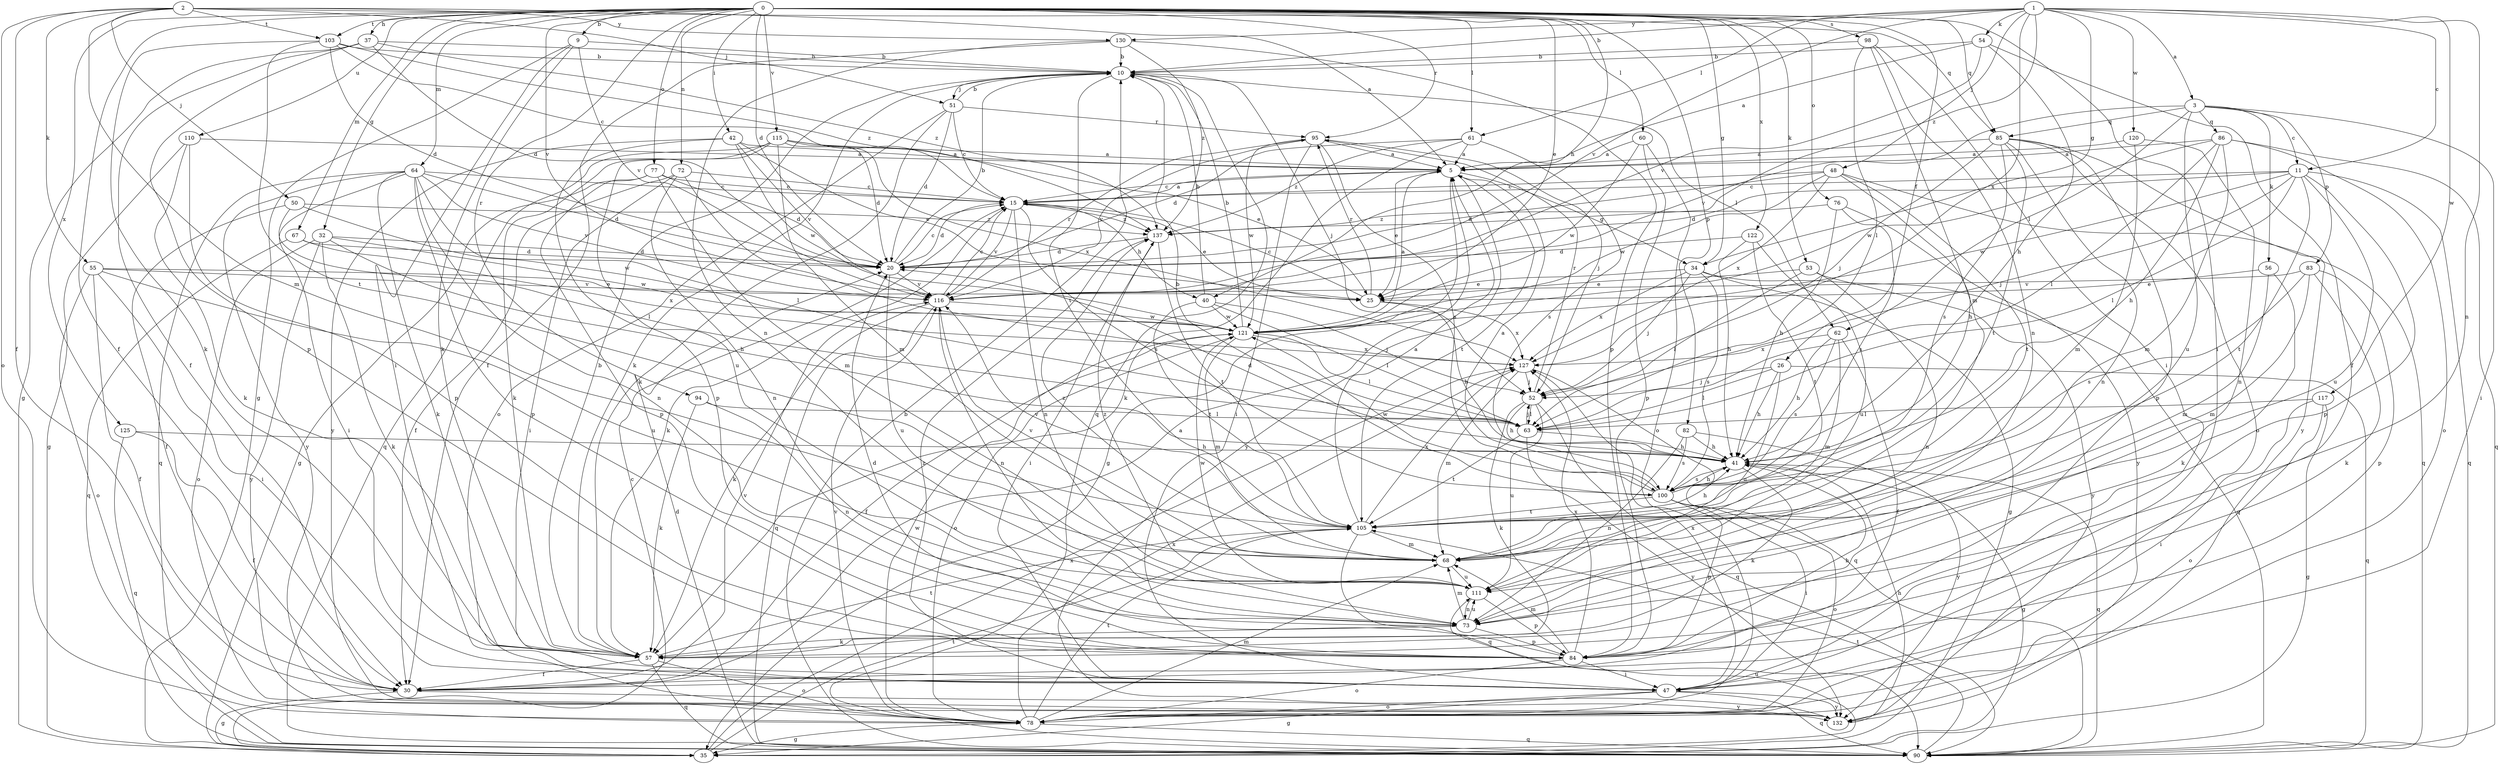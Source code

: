 strict digraph  {
0;
1;
2;
3;
5;
9;
10;
11;
15;
20;
25;
26;
30;
32;
34;
35;
37;
40;
41;
42;
47;
48;
50;
51;
52;
53;
54;
55;
56;
57;
60;
61;
62;
63;
64;
67;
68;
72;
73;
76;
77;
78;
82;
83;
84;
85;
86;
90;
94;
95;
98;
100;
103;
105;
110;
111;
115;
116;
117;
120;
121;
122;
125;
127;
130;
132;
137;
0 -> 9  [label=b];
0 -> 20  [label=d];
0 -> 25  [label=e];
0 -> 26  [label=f];
0 -> 30  [label=f];
0 -> 32  [label=g];
0 -> 34  [label=g];
0 -> 37  [label=h];
0 -> 40  [label=h];
0 -> 42  [label=i];
0 -> 47  [label=i];
0 -> 53  [label=k];
0 -> 60  [label=l];
0 -> 61  [label=l];
0 -> 64  [label=m];
0 -> 67  [label=m];
0 -> 72  [label=n];
0 -> 76  [label=o];
0 -> 77  [label=o];
0 -> 82  [label=p];
0 -> 85  [label=q];
0 -> 94  [label=r];
0 -> 95  [label=r];
0 -> 98  [label=s];
0 -> 103  [label=t];
0 -> 110  [label=u];
0 -> 115  [label=v];
0 -> 116  [label=v];
0 -> 122  [label=x];
0 -> 125  [label=x];
1 -> 3  [label=a];
1 -> 10  [label=b];
1 -> 11  [label=c];
1 -> 34  [label=g];
1 -> 48  [label=j];
1 -> 54  [label=k];
1 -> 61  [label=l];
1 -> 73  [label=n];
1 -> 116  [label=v];
1 -> 117  [label=w];
1 -> 120  [label=w];
1 -> 127  [label=x];
1 -> 130  [label=y];
1 -> 137  [label=z];
2 -> 5  [label=a];
2 -> 30  [label=f];
2 -> 50  [label=j];
2 -> 51  [label=j];
2 -> 55  [label=k];
2 -> 68  [label=m];
2 -> 78  [label=o];
2 -> 85  [label=q];
2 -> 103  [label=t];
2 -> 130  [label=y];
3 -> 11  [label=c];
3 -> 47  [label=i];
3 -> 56  [label=k];
3 -> 62  [label=l];
3 -> 83  [label=p];
3 -> 85  [label=q];
3 -> 86  [label=q];
3 -> 111  [label=u];
3 -> 116  [label=v];
5 -> 15  [label=c];
5 -> 25  [label=e];
5 -> 34  [label=g];
5 -> 35  [label=g];
5 -> 105  [label=t];
5 -> 132  [label=y];
9 -> 10  [label=b];
9 -> 35  [label=g];
9 -> 47  [label=i];
9 -> 57  [label=k];
9 -> 116  [label=v];
10 -> 51  [label=j];
10 -> 52  [label=j];
10 -> 57  [label=k];
10 -> 62  [label=l];
10 -> 90  [label=q];
10 -> 105  [label=t];
11 -> 15  [label=c];
11 -> 20  [label=d];
11 -> 52  [label=j];
11 -> 63  [label=l];
11 -> 84  [label=p];
11 -> 90  [label=q];
11 -> 105  [label=t];
11 -> 111  [label=u];
11 -> 121  [label=w];
15 -> 5  [label=a];
15 -> 20  [label=d];
15 -> 25  [label=e];
15 -> 40  [label=h];
15 -> 57  [label=k];
15 -> 73  [label=n];
15 -> 100  [label=s];
15 -> 116  [label=v];
15 -> 137  [label=z];
20 -> 10  [label=b];
20 -> 15  [label=c];
20 -> 111  [label=u];
20 -> 116  [label=v];
25 -> 15  [label=c];
25 -> 41  [label=h];
25 -> 95  [label=r];
25 -> 127  [label=x];
26 -> 41  [label=h];
26 -> 52  [label=j];
26 -> 63  [label=l];
26 -> 90  [label=q];
26 -> 111  [label=u];
30 -> 5  [label=a];
30 -> 35  [label=g];
30 -> 116  [label=v];
30 -> 132  [label=y];
32 -> 20  [label=d];
32 -> 41  [label=h];
32 -> 57  [label=k];
32 -> 78  [label=o];
32 -> 121  [label=w];
32 -> 132  [label=y];
34 -> 25  [label=e];
34 -> 35  [label=g];
34 -> 52  [label=j];
34 -> 90  [label=q];
34 -> 100  [label=s];
34 -> 127  [label=x];
35 -> 15  [label=c];
35 -> 105  [label=t];
35 -> 111  [label=u];
35 -> 127  [label=x];
37 -> 10  [label=b];
37 -> 20  [label=d];
37 -> 30  [label=f];
37 -> 35  [label=g];
37 -> 84  [label=p];
37 -> 137  [label=z];
40 -> 10  [label=b];
40 -> 52  [label=j];
40 -> 63  [label=l];
40 -> 105  [label=t];
40 -> 121  [label=w];
41 -> 20  [label=d];
41 -> 35  [label=g];
41 -> 57  [label=k];
41 -> 90  [label=q];
41 -> 100  [label=s];
42 -> 5  [label=a];
42 -> 25  [label=e];
42 -> 111  [label=u];
42 -> 116  [label=v];
42 -> 121  [label=w];
42 -> 132  [label=y];
47 -> 35  [label=g];
47 -> 78  [label=o];
47 -> 90  [label=q];
47 -> 127  [label=x];
47 -> 132  [label=y];
47 -> 137  [label=z];
48 -> 15  [label=c];
48 -> 20  [label=d];
48 -> 41  [label=h];
48 -> 90  [label=q];
48 -> 105  [label=t];
48 -> 121  [label=w];
48 -> 127  [label=x];
50 -> 30  [label=f];
50 -> 63  [label=l];
50 -> 121  [label=w];
50 -> 137  [label=z];
51 -> 10  [label=b];
51 -> 15  [label=c];
51 -> 20  [label=d];
51 -> 57  [label=k];
51 -> 78  [label=o];
51 -> 95  [label=r];
52 -> 41  [label=h];
52 -> 57  [label=k];
52 -> 63  [label=l];
52 -> 90  [label=q];
52 -> 95  [label=r];
52 -> 111  [label=u];
53 -> 25  [label=e];
53 -> 63  [label=l];
53 -> 73  [label=n];
53 -> 132  [label=y];
54 -> 5  [label=a];
54 -> 10  [label=b];
54 -> 30  [label=f];
54 -> 41  [label=h];
54 -> 116  [label=v];
55 -> 25  [label=e];
55 -> 30  [label=f];
55 -> 47  [label=i];
55 -> 78  [label=o];
55 -> 111  [label=u];
55 -> 116  [label=v];
56 -> 25  [label=e];
56 -> 57  [label=k];
56 -> 68  [label=m];
57 -> 10  [label=b];
57 -> 30  [label=f];
57 -> 78  [label=o];
57 -> 90  [label=q];
57 -> 105  [label=t];
60 -> 5  [label=a];
60 -> 78  [label=o];
60 -> 84  [label=p];
60 -> 121  [label=w];
61 -> 5  [label=a];
61 -> 20  [label=d];
61 -> 57  [label=k];
61 -> 100  [label=s];
61 -> 137  [label=z];
62 -> 30  [label=f];
62 -> 41  [label=h];
62 -> 68  [label=m];
62 -> 100  [label=s];
62 -> 127  [label=x];
63 -> 41  [label=h];
63 -> 52  [label=j];
63 -> 105  [label=t];
63 -> 132  [label=y];
64 -> 15  [label=c];
64 -> 20  [label=d];
64 -> 47  [label=i];
64 -> 57  [label=k];
64 -> 63  [label=l];
64 -> 73  [label=n];
64 -> 84  [label=p];
64 -> 90  [label=q];
64 -> 116  [label=v];
64 -> 132  [label=y];
67 -> 20  [label=d];
67 -> 90  [label=q];
67 -> 127  [label=x];
68 -> 111  [label=u];
68 -> 116  [label=v];
68 -> 137  [label=z];
72 -> 15  [label=c];
72 -> 30  [label=f];
72 -> 47  [label=i];
72 -> 63  [label=l];
72 -> 73  [label=n];
73 -> 57  [label=k];
73 -> 68  [label=m];
73 -> 84  [label=p];
73 -> 111  [label=u];
76 -> 41  [label=h];
76 -> 100  [label=s];
76 -> 132  [label=y];
76 -> 137  [label=z];
77 -> 15  [label=c];
77 -> 20  [label=d];
77 -> 35  [label=g];
77 -> 68  [label=m];
77 -> 84  [label=p];
78 -> 35  [label=g];
78 -> 68  [label=m];
78 -> 90  [label=q];
78 -> 105  [label=t];
78 -> 116  [label=v];
78 -> 121  [label=w];
78 -> 127  [label=x];
82 -> 41  [label=h];
82 -> 73  [label=n];
82 -> 100  [label=s];
82 -> 132  [label=y];
83 -> 57  [label=k];
83 -> 68  [label=m];
83 -> 84  [label=p];
83 -> 100  [label=s];
83 -> 116  [label=v];
84 -> 20  [label=d];
84 -> 41  [label=h];
84 -> 47  [label=i];
84 -> 68  [label=m];
84 -> 78  [label=o];
84 -> 127  [label=x];
85 -> 5  [label=a];
85 -> 52  [label=j];
85 -> 73  [label=n];
85 -> 78  [label=o];
85 -> 84  [label=p];
85 -> 100  [label=s];
85 -> 105  [label=t];
85 -> 132  [label=y];
86 -> 5  [label=a];
86 -> 41  [label=h];
86 -> 63  [label=l];
86 -> 68  [label=m];
86 -> 78  [label=o];
86 -> 90  [label=q];
86 -> 121  [label=w];
90 -> 10  [label=b];
90 -> 20  [label=d];
90 -> 105  [label=t];
94 -> 57  [label=k];
94 -> 63  [label=l];
94 -> 73  [label=n];
95 -> 5  [label=a];
95 -> 47  [label=i];
95 -> 52  [label=j];
95 -> 100  [label=s];
95 -> 116  [label=v];
95 -> 121  [label=w];
98 -> 10  [label=b];
98 -> 47  [label=i];
98 -> 63  [label=l];
98 -> 68  [label=m];
98 -> 73  [label=n];
100 -> 5  [label=a];
100 -> 10  [label=b];
100 -> 41  [label=h];
100 -> 47  [label=i];
100 -> 78  [label=o];
100 -> 84  [label=p];
100 -> 105  [label=t];
100 -> 121  [label=w];
103 -> 10  [label=b];
103 -> 15  [label=c];
103 -> 20  [label=d];
103 -> 57  [label=k];
103 -> 105  [label=t];
103 -> 137  [label=z];
105 -> 5  [label=a];
105 -> 41  [label=h];
105 -> 68  [label=m];
105 -> 90  [label=q];
105 -> 116  [label=v];
105 -> 127  [label=x];
110 -> 5  [label=a];
110 -> 35  [label=g];
110 -> 57  [label=k];
110 -> 84  [label=p];
111 -> 73  [label=n];
111 -> 84  [label=p];
111 -> 121  [label=w];
111 -> 137  [label=z];
115 -> 5  [label=a];
115 -> 20  [label=d];
115 -> 25  [label=e];
115 -> 57  [label=k];
115 -> 68  [label=m];
115 -> 84  [label=p];
115 -> 90  [label=q];
115 -> 127  [label=x];
116 -> 15  [label=c];
116 -> 57  [label=k];
116 -> 73  [label=n];
116 -> 90  [label=q];
116 -> 95  [label=r];
116 -> 121  [label=w];
117 -> 35  [label=g];
117 -> 47  [label=i];
117 -> 63  [label=l];
117 -> 78  [label=o];
120 -> 5  [label=a];
120 -> 68  [label=m];
120 -> 73  [label=n];
121 -> 5  [label=a];
121 -> 10  [label=b];
121 -> 30  [label=f];
121 -> 63  [label=l];
121 -> 68  [label=m];
121 -> 78  [label=o];
121 -> 127  [label=x];
122 -> 20  [label=d];
122 -> 41  [label=h];
122 -> 105  [label=t];
122 -> 111  [label=u];
125 -> 30  [label=f];
125 -> 41  [label=h];
125 -> 90  [label=q];
127 -> 52  [label=j];
127 -> 68  [label=m];
127 -> 90  [label=q];
130 -> 10  [label=b];
130 -> 30  [label=f];
130 -> 73  [label=n];
130 -> 84  [label=p];
130 -> 137  [label=z];
132 -> 41  [label=h];
137 -> 20  [label=d];
137 -> 47  [label=i];
137 -> 105  [label=t];
}
